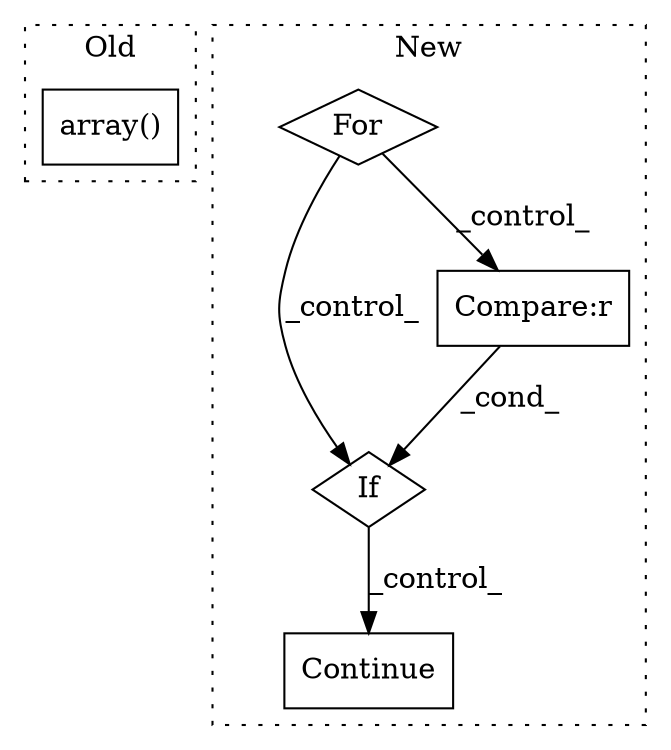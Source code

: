 digraph G {
subgraph cluster0 {
1 [label="array()" a="75" s="1366,1395" l="10,1" shape="box"];
label = "Old";
style="dotted";
}
subgraph cluster1 {
2 [label="Continue" a="43" s="1082" l="8" shape="box"];
3 [label="If" a="96" s="1016" l="3" shape="diamond"];
4 [label="Compare:r" a="40" s="1019" l="12" shape="box"];
5 [label="For" a="107" s="967,1006" l="4,10" shape="diamond"];
label = "New";
style="dotted";
}
3 -> 2 [label="_control_"];
4 -> 3 [label="_cond_"];
5 -> 3 [label="_control_"];
5 -> 4 [label="_control_"];
}
